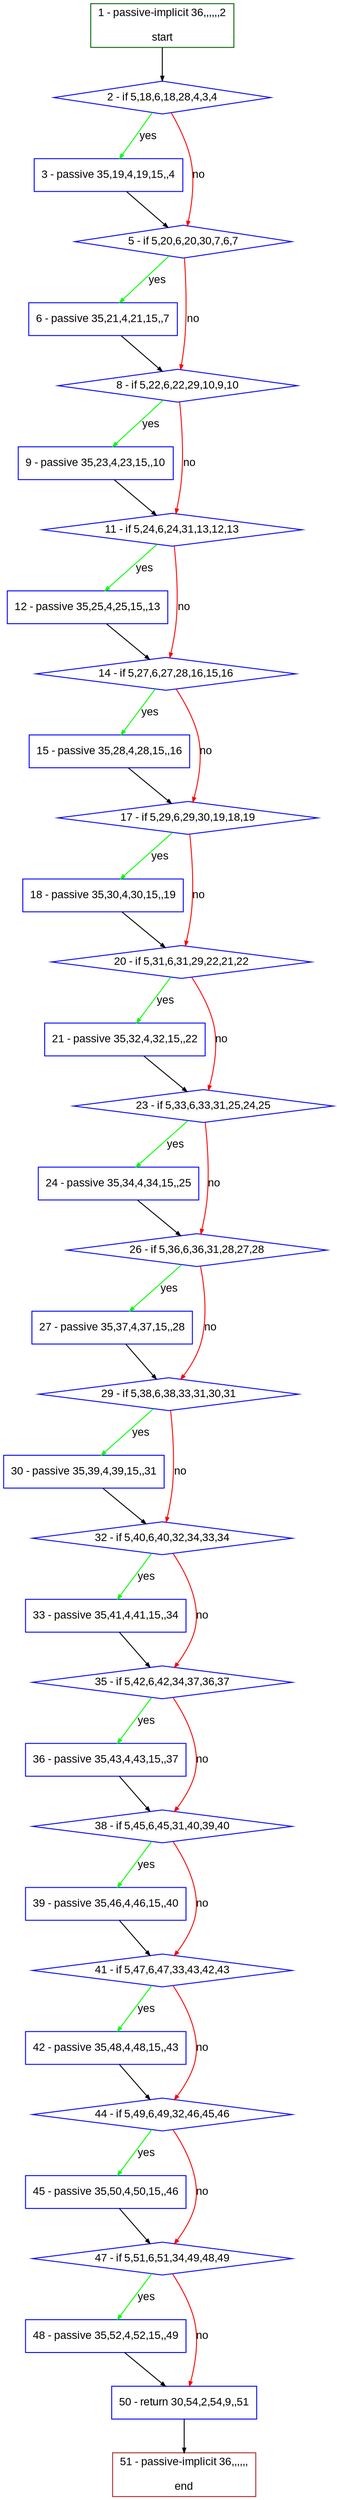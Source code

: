 digraph "" {
  graph [bgcolor="white", fillcolor="#FFFFCC", pack="true", packmode="clust", fontname="Arial", label="", fontsize="12", compound="true", style="rounded,filled"];
  node [node_initialized="no", fillcolor="white", fontname="Arial", label="", color="grey", fontsize="12", fixedsize="false", compound="true", shape="rectangle", style="filled"];
  edge [arrowtail="none", lhead="", fontcolor="black", fontname="Arial", label="", color="black", fontsize="12", arrowhead="normal", arrowsize="0.5", compound="true", ltail="", dir="forward"];
  __N1 [fillcolor="#ffffff", label="2 - if 5,18,6,18,28,4,3,4", color="#0000ff", shape="diamond", style="filled"];
  __N2 [fillcolor="#ffffff", label="1 - passive-implicit 36,,,,,,2\n\nstart", color="#006400", shape="box", style="filled"];
  __N3 [fillcolor="#ffffff", label="3 - passive 35,19,4,19,15,,4", color="#0000ff", shape="box", style="filled"];
  __N4 [fillcolor="#ffffff", label="5 - if 5,20,6,20,30,7,6,7", color="#0000ff", shape="diamond", style="filled"];
  __N5 [fillcolor="#ffffff", label="6 - passive 35,21,4,21,15,,7", color="#0000ff", shape="box", style="filled"];
  __N6 [fillcolor="#ffffff", label="8 - if 5,22,6,22,29,10,9,10", color="#0000ff", shape="diamond", style="filled"];
  __N7 [fillcolor="#ffffff", label="9 - passive 35,23,4,23,15,,10", color="#0000ff", shape="box", style="filled"];
  __N8 [fillcolor="#ffffff", label="11 - if 5,24,6,24,31,13,12,13", color="#0000ff", shape="diamond", style="filled"];
  __N9 [fillcolor="#ffffff", label="12 - passive 35,25,4,25,15,,13", color="#0000ff", shape="box", style="filled"];
  __N10 [fillcolor="#ffffff", label="14 - if 5,27,6,27,28,16,15,16", color="#0000ff", shape="diamond", style="filled"];
  __N11 [fillcolor="#ffffff", label="15 - passive 35,28,4,28,15,,16", color="#0000ff", shape="box", style="filled"];
  __N12 [fillcolor="#ffffff", label="17 - if 5,29,6,29,30,19,18,19", color="#0000ff", shape="diamond", style="filled"];
  __N13 [fillcolor="#ffffff", label="18 - passive 35,30,4,30,15,,19", color="#0000ff", shape="box", style="filled"];
  __N14 [fillcolor="#ffffff", label="20 - if 5,31,6,31,29,22,21,22", color="#0000ff", shape="diamond", style="filled"];
  __N15 [fillcolor="#ffffff", label="21 - passive 35,32,4,32,15,,22", color="#0000ff", shape="box", style="filled"];
  __N16 [fillcolor="#ffffff", label="23 - if 5,33,6,33,31,25,24,25", color="#0000ff", shape="diamond", style="filled"];
  __N17 [fillcolor="#ffffff", label="24 - passive 35,34,4,34,15,,25", color="#0000ff", shape="box", style="filled"];
  __N18 [fillcolor="#ffffff", label="26 - if 5,36,6,36,31,28,27,28", color="#0000ff", shape="diamond", style="filled"];
  __N19 [fillcolor="#ffffff", label="27 - passive 35,37,4,37,15,,28", color="#0000ff", shape="box", style="filled"];
  __N20 [fillcolor="#ffffff", label="29 - if 5,38,6,38,33,31,30,31", color="#0000ff", shape="diamond", style="filled"];
  __N21 [fillcolor="#ffffff", label="30 - passive 35,39,4,39,15,,31", color="#0000ff", shape="box", style="filled"];
  __N22 [fillcolor="#ffffff", label="32 - if 5,40,6,40,32,34,33,34", color="#0000ff", shape="diamond", style="filled"];
  __N23 [fillcolor="#ffffff", label="33 - passive 35,41,4,41,15,,34", color="#0000ff", shape="box", style="filled"];
  __N24 [fillcolor="#ffffff", label="35 - if 5,42,6,42,34,37,36,37", color="#0000ff", shape="diamond", style="filled"];
  __N25 [fillcolor="#ffffff", label="36 - passive 35,43,4,43,15,,37", color="#0000ff", shape="box", style="filled"];
  __N26 [fillcolor="#ffffff", label="38 - if 5,45,6,45,31,40,39,40", color="#0000ff", shape="diamond", style="filled"];
  __N27 [fillcolor="#ffffff", label="39 - passive 35,46,4,46,15,,40", color="#0000ff", shape="box", style="filled"];
  __N28 [fillcolor="#ffffff", label="41 - if 5,47,6,47,33,43,42,43", color="#0000ff", shape="diamond", style="filled"];
  __N29 [fillcolor="#ffffff", label="42 - passive 35,48,4,48,15,,43", color="#0000ff", shape="box", style="filled"];
  __N30 [fillcolor="#ffffff", label="44 - if 5,49,6,49,32,46,45,46", color="#0000ff", shape="diamond", style="filled"];
  __N31 [fillcolor="#ffffff", label="45 - passive 35,50,4,50,15,,46", color="#0000ff", shape="box", style="filled"];
  __N32 [fillcolor="#ffffff", label="47 - if 5,51,6,51,34,49,48,49", color="#0000ff", shape="diamond", style="filled"];
  __N33 [fillcolor="#ffffff", label="48 - passive 35,52,4,52,15,,49", color="#0000ff", shape="box", style="filled"];
  __N34 [fillcolor="#ffffff", label="50 - return 30,54,2,54,9,,51", color="#0000ff", shape="box", style="filled"];
  __N35 [fillcolor="#ffffff", label="51 - passive-implicit 36,,,,,,\n\nend", color="#a52a2a", shape="box", style="filled"];
  __N2 -> __N1 [arrowtail="none", color="#000000", label="", arrowhead="normal", dir="forward"];
  __N1 -> __N3 [arrowtail="none", color="#00ff00", label="yes", arrowhead="normal", dir="forward"];
  __N1 -> __N4 [arrowtail="none", color="#ff0000", label="no", arrowhead="normal", dir="forward"];
  __N3 -> __N4 [arrowtail="none", color="#000000", label="", arrowhead="normal", dir="forward"];
  __N4 -> __N5 [arrowtail="none", color="#00ff00", label="yes", arrowhead="normal", dir="forward"];
  __N4 -> __N6 [arrowtail="none", color="#ff0000", label="no", arrowhead="normal", dir="forward"];
  __N5 -> __N6 [arrowtail="none", color="#000000", label="", arrowhead="normal", dir="forward"];
  __N6 -> __N7 [arrowtail="none", color="#00ff00", label="yes", arrowhead="normal", dir="forward"];
  __N6 -> __N8 [arrowtail="none", color="#ff0000", label="no", arrowhead="normal", dir="forward"];
  __N7 -> __N8 [arrowtail="none", color="#000000", label="", arrowhead="normal", dir="forward"];
  __N8 -> __N9 [arrowtail="none", color="#00ff00", label="yes", arrowhead="normal", dir="forward"];
  __N8 -> __N10 [arrowtail="none", color="#ff0000", label="no", arrowhead="normal", dir="forward"];
  __N9 -> __N10 [arrowtail="none", color="#000000", label="", arrowhead="normal", dir="forward"];
  __N10 -> __N11 [arrowtail="none", color="#00ff00", label="yes", arrowhead="normal", dir="forward"];
  __N10 -> __N12 [arrowtail="none", color="#ff0000", label="no", arrowhead="normal", dir="forward"];
  __N11 -> __N12 [arrowtail="none", color="#000000", label="", arrowhead="normal", dir="forward"];
  __N12 -> __N13 [arrowtail="none", color="#00ff00", label="yes", arrowhead="normal", dir="forward"];
  __N12 -> __N14 [arrowtail="none", color="#ff0000", label="no", arrowhead="normal", dir="forward"];
  __N13 -> __N14 [arrowtail="none", color="#000000", label="", arrowhead="normal", dir="forward"];
  __N14 -> __N15 [arrowtail="none", color="#00ff00", label="yes", arrowhead="normal", dir="forward"];
  __N14 -> __N16 [arrowtail="none", color="#ff0000", label="no", arrowhead="normal", dir="forward"];
  __N15 -> __N16 [arrowtail="none", color="#000000", label="", arrowhead="normal", dir="forward"];
  __N16 -> __N17 [arrowtail="none", color="#00ff00", label="yes", arrowhead="normal", dir="forward"];
  __N16 -> __N18 [arrowtail="none", color="#ff0000", label="no", arrowhead="normal", dir="forward"];
  __N17 -> __N18 [arrowtail="none", color="#000000", label="", arrowhead="normal", dir="forward"];
  __N18 -> __N19 [arrowtail="none", color="#00ff00", label="yes", arrowhead="normal", dir="forward"];
  __N18 -> __N20 [arrowtail="none", color="#ff0000", label="no", arrowhead="normal", dir="forward"];
  __N19 -> __N20 [arrowtail="none", color="#000000", label="", arrowhead="normal", dir="forward"];
  __N20 -> __N21 [arrowtail="none", color="#00ff00", label="yes", arrowhead="normal", dir="forward"];
  __N20 -> __N22 [arrowtail="none", color="#ff0000", label="no", arrowhead="normal", dir="forward"];
  __N21 -> __N22 [arrowtail="none", color="#000000", label="", arrowhead="normal", dir="forward"];
  __N22 -> __N23 [arrowtail="none", color="#00ff00", label="yes", arrowhead="normal", dir="forward"];
  __N22 -> __N24 [arrowtail="none", color="#ff0000", label="no", arrowhead="normal", dir="forward"];
  __N23 -> __N24 [arrowtail="none", color="#000000", label="", arrowhead="normal", dir="forward"];
  __N24 -> __N25 [arrowtail="none", color="#00ff00", label="yes", arrowhead="normal", dir="forward"];
  __N24 -> __N26 [arrowtail="none", color="#ff0000", label="no", arrowhead="normal", dir="forward"];
  __N25 -> __N26 [arrowtail="none", color="#000000", label="", arrowhead="normal", dir="forward"];
  __N26 -> __N27 [arrowtail="none", color="#00ff00", label="yes", arrowhead="normal", dir="forward"];
  __N26 -> __N28 [arrowtail="none", color="#ff0000", label="no", arrowhead="normal", dir="forward"];
  __N27 -> __N28 [arrowtail="none", color="#000000", label="", arrowhead="normal", dir="forward"];
  __N28 -> __N29 [arrowtail="none", color="#00ff00", label="yes", arrowhead="normal", dir="forward"];
  __N28 -> __N30 [arrowtail="none", color="#ff0000", label="no", arrowhead="normal", dir="forward"];
  __N29 -> __N30 [arrowtail="none", color="#000000", label="", arrowhead="normal", dir="forward"];
  __N30 -> __N31 [arrowtail="none", color="#00ff00", label="yes", arrowhead="normal", dir="forward"];
  __N30 -> __N32 [arrowtail="none", color="#ff0000", label="no", arrowhead="normal", dir="forward"];
  __N31 -> __N32 [arrowtail="none", color="#000000", label="", arrowhead="normal", dir="forward"];
  __N32 -> __N33 [arrowtail="none", color="#00ff00", label="yes", arrowhead="normal", dir="forward"];
  __N32 -> __N34 [arrowtail="none", color="#ff0000", label="no", arrowhead="normal", dir="forward"];
  __N33 -> __N34 [arrowtail="none", color="#000000", label="", arrowhead="normal", dir="forward"];
  __N34 -> __N35 [arrowtail="none", color="#000000", label="", arrowhead="normal", dir="forward"];
}
